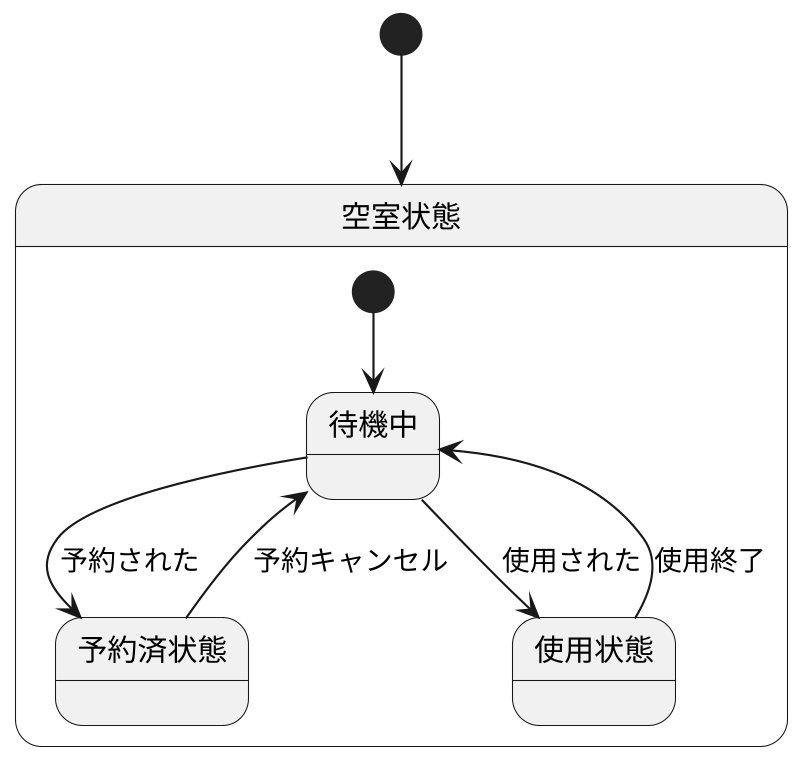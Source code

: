 @startuml 部屋

scale 800 width

[*] --> 空室状態

state 空室状態 {
  [*] --> 待機中
  待機中 --> 予約済状態 : 予約された
  待機中 --> 使用状態 : 使用された
  予約済状態 --> 待機中 : 予約キャンセル
  使用状態 --> 待機中 : 使用終了
}

@enduml
